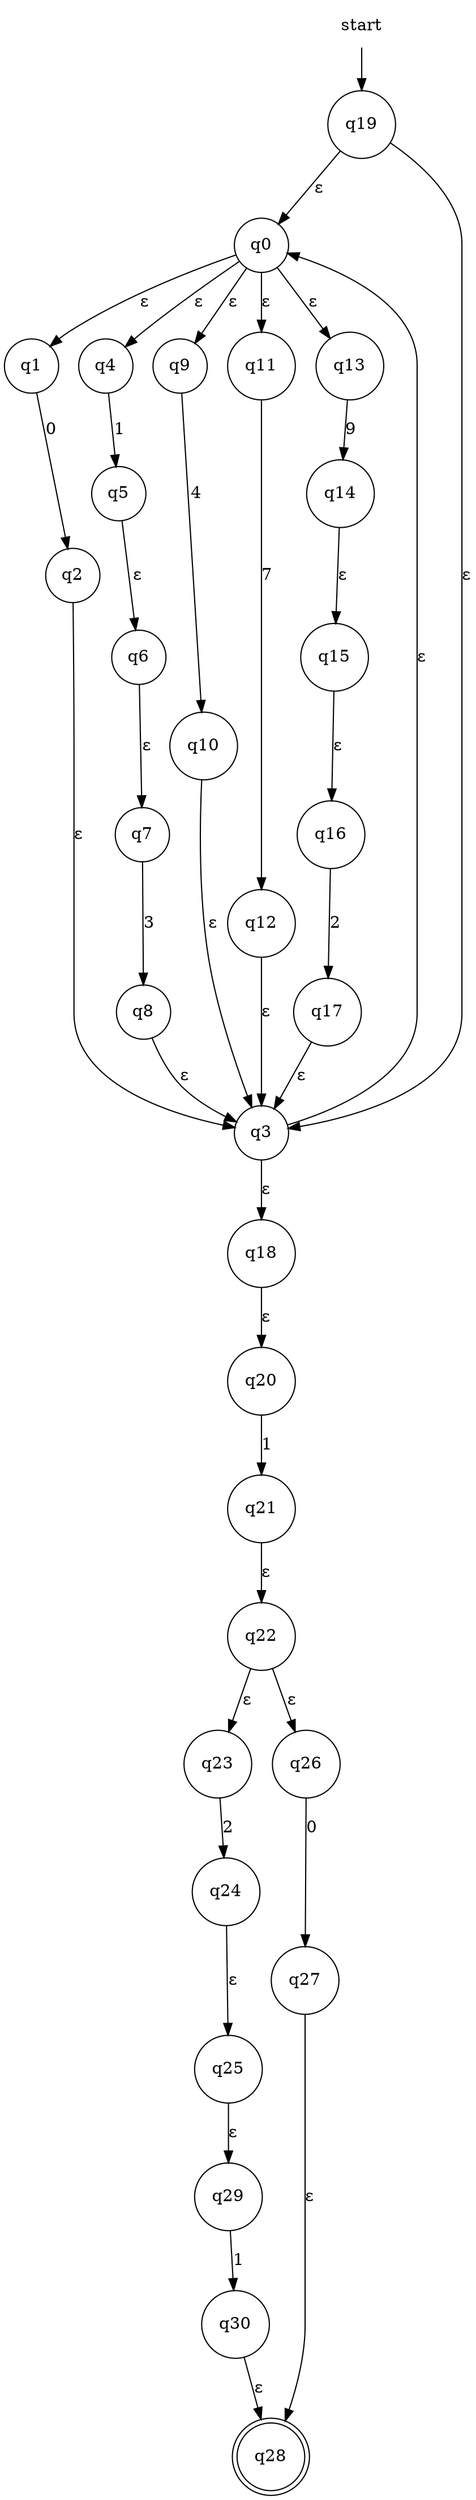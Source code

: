 digraph automaton {
    node [shape=none]; start;
    node [shape=doublecircle]; "q28";
    node [shape=circle];
    start -> "q19";
    "q0" -> "q1" [label="&epsilon;"];
    "q0" -> "q4" [label="&epsilon;"];
    "q0" -> "q9" [label="&epsilon;"];
    "q0" -> "q11" [label="&epsilon;"];
    "q0" -> "q13" [label="&epsilon;"];
    "q1" -> "q2" [label="0"];
    "q2" -> "q3" [label="&epsilon;"];
    "q3" -> "q0" [label="&epsilon;"];
    "q3" -> "q18" [label="&epsilon;"];
    "q4" -> "q5" [label="1"];
    "q5" -> "q6" [label="&epsilon;"];
    "q6" -> "q7" [label="&epsilon;"];
    "q7" -> "q8" [label="3"];
    "q8" -> "q3" [label="&epsilon;"];
    "q9" -> "q10" [label="4"];
    "q10" -> "q3" [label="&epsilon;"];
    "q11" -> "q12" [label="7"];
    "q12" -> "q3" [label="&epsilon;"];
    "q13" -> "q14" [label="9"];
    "q14" -> "q15" [label="&epsilon;"];
    "q15" -> "q16" [label="&epsilon;"];
    "q16" -> "q17" [label="2"];
    "q17" -> "q3" [label="&epsilon;"];
    "q18" -> "q20" [label="&epsilon;"];
    "q19" -> "q0" [label="&epsilon;"];
    "q19" -> "q3" [label="&epsilon;"];
    "q20" -> "q21" [label="1"];
    "q21" -> "q22" [label="&epsilon;"];
    "q22" -> "q23" [label="&epsilon;"];
    "q22" -> "q26" [label="&epsilon;"];
    "q23" -> "q24" [label="2"];
    "q24" -> "q25" [label="&epsilon;"];
    "q25" -> "q29" [label="&epsilon;"];
    "q26" -> "q27" [label="0"];
    "q27" -> "q28" [label="&epsilon;"];
    "q29" -> "q30" [label="1"];
    "q30" -> "q28" [label="&epsilon;"];
}
